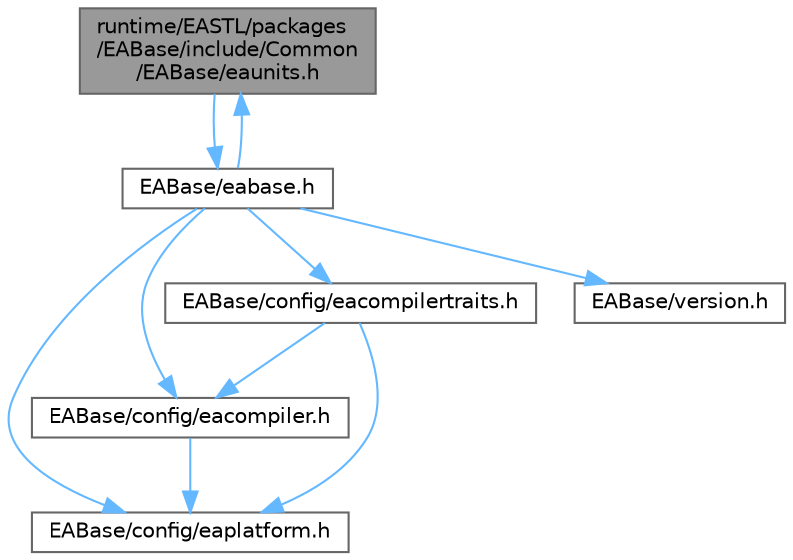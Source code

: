digraph "runtime/EASTL/packages/EABase/include/Common/EABase/eaunits.h"
{
 // LATEX_PDF_SIZE
  bgcolor="transparent";
  edge [fontname=Helvetica,fontsize=10,labelfontname=Helvetica,labelfontsize=10];
  node [fontname=Helvetica,fontsize=10,shape=box,height=0.2,width=0.4];
  Node1 [id="Node000001",label="runtime/EASTL/packages\l/EABase/include/Common\l/EABase/eaunits.h",height=0.2,width=0.4,color="gray40", fillcolor="grey60", style="filled", fontcolor="black",tooltip=" "];
  Node1 -> Node2 [id="edge10_Node000001_Node000002",color="steelblue1",style="solid",tooltip=" "];
  Node2 [id="Node000002",label="EABase/eabase.h",height=0.2,width=0.4,color="grey40", fillcolor="white", style="filled",URL="$eabase_8h.html",tooltip=" "];
  Node2 -> Node3 [id="edge11_Node000002_Node000003",color="steelblue1",style="solid",tooltip=" "];
  Node3 [id="Node000003",label="EABase/config/eacompiler.h",height=0.2,width=0.4,color="grey40", fillcolor="white", style="filled",URL="$eacompiler_8h.html",tooltip=" "];
  Node3 -> Node4 [id="edge12_Node000003_Node000004",color="steelblue1",style="solid",tooltip=" "];
  Node4 [id="Node000004",label="EABase/config/eaplatform.h",height=0.2,width=0.4,color="grey40", fillcolor="white", style="filled",URL="$eaplatform_8h.html",tooltip=" "];
  Node2 -> Node5 [id="edge13_Node000002_Node000005",color="steelblue1",style="solid",tooltip=" "];
  Node5 [id="Node000005",label="EABase/config/eacompilertraits.h",height=0.2,width=0.4,color="grey40", fillcolor="white", style="filled",URL="$eacompilertraits_8h.html",tooltip=" "];
  Node5 -> Node4 [id="edge14_Node000005_Node000004",color="steelblue1",style="solid",tooltip=" "];
  Node5 -> Node3 [id="edge15_Node000005_Node000003",color="steelblue1",style="solid",tooltip=" "];
  Node2 -> Node4 [id="edge16_Node000002_Node000004",color="steelblue1",style="solid",tooltip=" "];
  Node2 -> Node6 [id="edge17_Node000002_Node000006",color="steelblue1",style="solid",tooltip=" "];
  Node6 [id="Node000006",label="EABase/version.h",height=0.2,width=0.4,color="grey40", fillcolor="white", style="filled",URL="$_e_a_s_t_l_2packages_2_e_a_base_2include_2_common_2_e_a_base_2version_8h.html",tooltip=" "];
  Node2 -> Node1 [id="edge18_Node000002_Node000001",color="steelblue1",style="solid",tooltip=" "];
}
